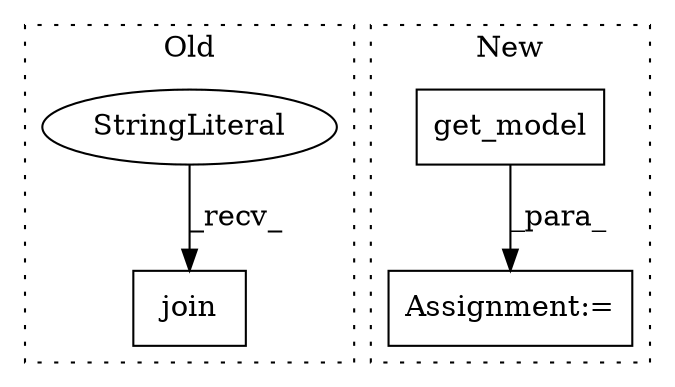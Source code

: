 digraph G {
subgraph cluster0 {
1 [label="join" a="32" s="3428,3468" l="5,1" shape="box"];
3 [label="StringLiteral" a="45" s="3424" l="3" shape="ellipse"];
label = "Old";
style="dotted";
}
subgraph cluster1 {
2 [label="get_model" a="32" s="2873,2891" l="10,1" shape="box"];
4 [label="Assignment:=" a="7" s="3215" l="1" shape="box"];
label = "New";
style="dotted";
}
2 -> 4 [label="_para_"];
3 -> 1 [label="_recv_"];
}